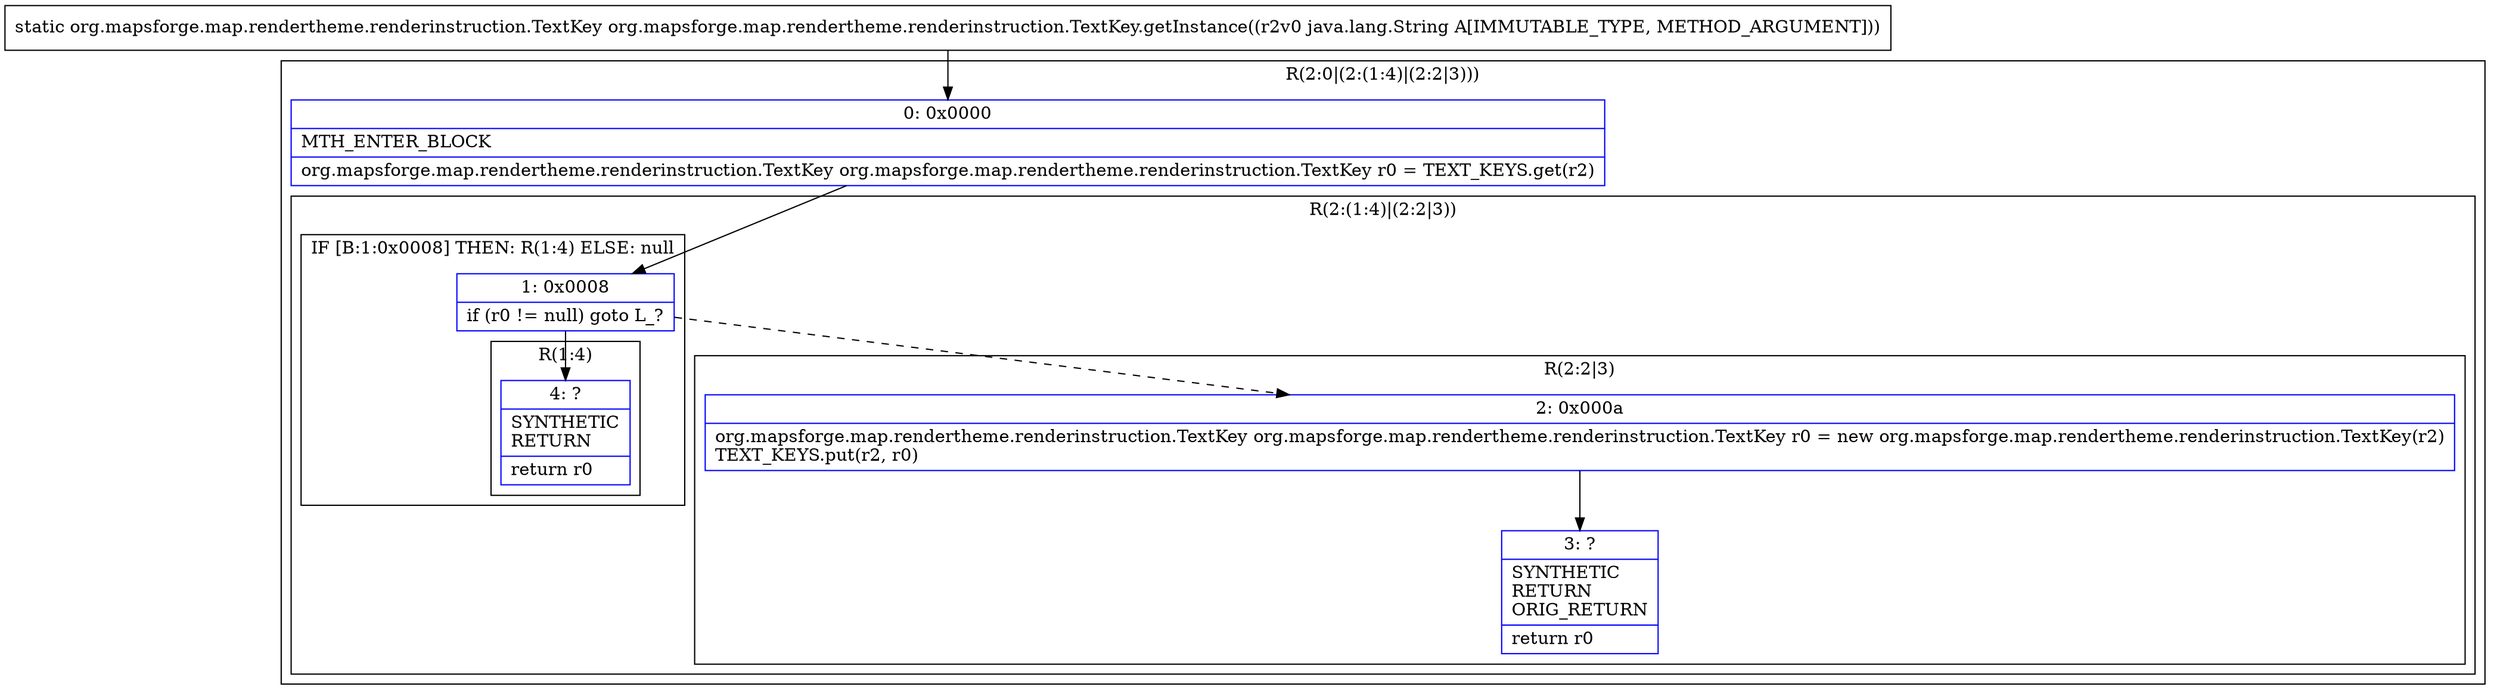 digraph "CFG fororg.mapsforge.map.rendertheme.renderinstruction.TextKey.getInstance(Ljava\/lang\/String;)Lorg\/mapsforge\/map\/rendertheme\/renderinstruction\/TextKey;" {
subgraph cluster_Region_959414052 {
label = "R(2:0|(2:(1:4)|(2:2|3)))";
node [shape=record,color=blue];
Node_0 [shape=record,label="{0\:\ 0x0000|MTH_ENTER_BLOCK\l|org.mapsforge.map.rendertheme.renderinstruction.TextKey org.mapsforge.map.rendertheme.renderinstruction.TextKey r0 = TEXT_KEYS.get(r2)\l}"];
subgraph cluster_Region_1464838104 {
label = "R(2:(1:4)|(2:2|3))";
node [shape=record,color=blue];
subgraph cluster_IfRegion_974286640 {
label = "IF [B:1:0x0008] THEN: R(1:4) ELSE: null";
node [shape=record,color=blue];
Node_1 [shape=record,label="{1\:\ 0x0008|if (r0 != null) goto L_?\l}"];
subgraph cluster_Region_2128081336 {
label = "R(1:4)";
node [shape=record,color=blue];
Node_4 [shape=record,label="{4\:\ ?|SYNTHETIC\lRETURN\l|return r0\l}"];
}
}
subgraph cluster_Region_1255503888 {
label = "R(2:2|3)";
node [shape=record,color=blue];
Node_2 [shape=record,label="{2\:\ 0x000a|org.mapsforge.map.rendertheme.renderinstruction.TextKey org.mapsforge.map.rendertheme.renderinstruction.TextKey r0 = new org.mapsforge.map.rendertheme.renderinstruction.TextKey(r2)\lTEXT_KEYS.put(r2, r0)\l}"];
Node_3 [shape=record,label="{3\:\ ?|SYNTHETIC\lRETURN\lORIG_RETURN\l|return r0\l}"];
}
}
}
MethodNode[shape=record,label="{static org.mapsforge.map.rendertheme.renderinstruction.TextKey org.mapsforge.map.rendertheme.renderinstruction.TextKey.getInstance((r2v0 java.lang.String A[IMMUTABLE_TYPE, METHOD_ARGUMENT])) }"];
MethodNode -> Node_0;
Node_0 -> Node_1;
Node_1 -> Node_2[style=dashed];
Node_1 -> Node_4;
Node_2 -> Node_3;
}

